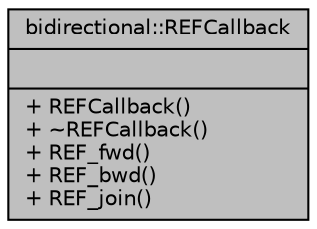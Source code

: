 digraph "bidirectional::REFCallback"
{
  bgcolor="transparent";
  edge [fontname="Helvetica",fontsize="10",labelfontname="Helvetica",labelfontsize="10"];
  node [fontname="Helvetica",fontsize="10",shape=record];
  Node1 [label="{bidirectional::REFCallback\n||+ REFCallback()\l+ ~REFCallback()\l+ REF_fwd()\l+ REF_bwd()\l+ REF_join()\l}",height=0.2,width=0.4,color="black", fillcolor="grey75", style="filled", fontcolor="black"];
}
